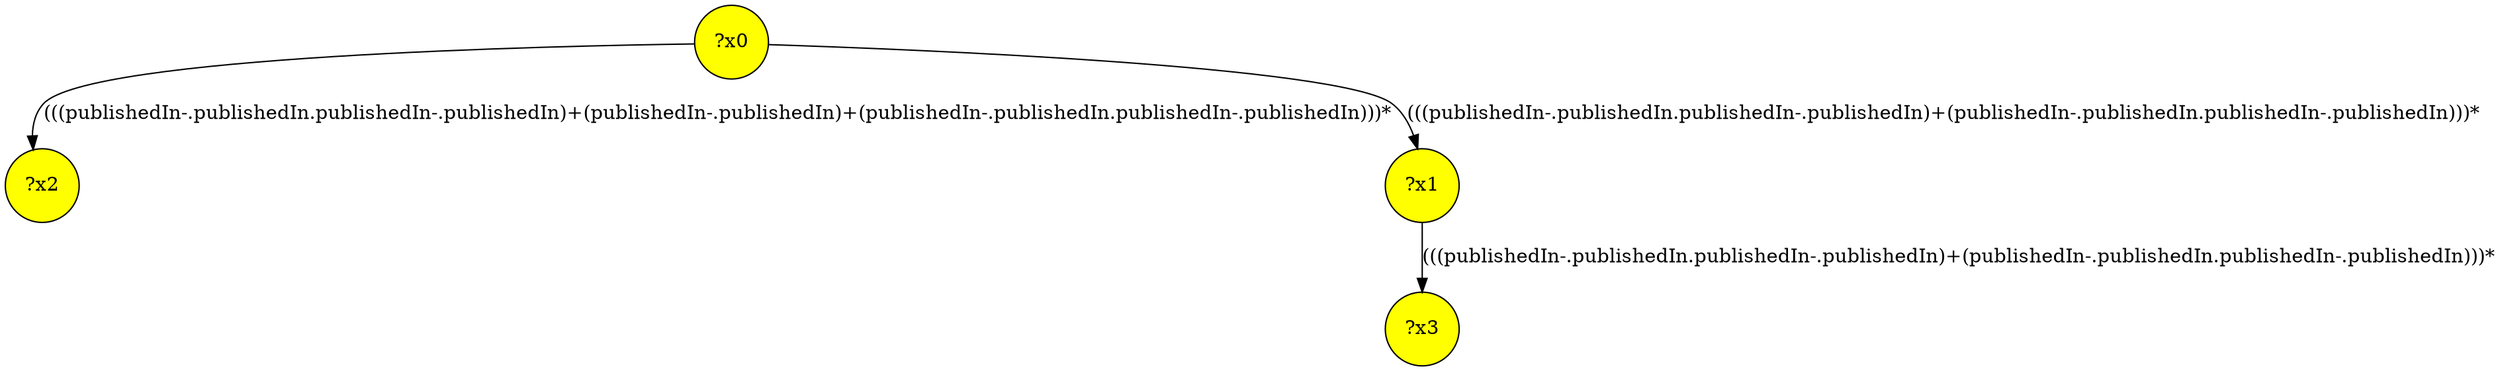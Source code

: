 digraph g {
	x0 [fillcolor="yellow", style="filled," shape=circle, label="?x0"];
	x2 [fillcolor="yellow", style="filled," shape=circle, label="?x2"];
	x1 [fillcolor="yellow", style="filled," shape=circle, label="?x1"];
	x3 [fillcolor="yellow", style="filled," shape=circle, label="?x3"];
	x0 -> x1 [label="(((publishedIn-.publishedIn.publishedIn-.publishedIn)+(publishedIn-.publishedIn.publishedIn-.publishedIn)))*"];
	x0 -> x2 [label="(((publishedIn-.publishedIn.publishedIn-.publishedIn)+(publishedIn-.publishedIn)+(publishedIn-.publishedIn.publishedIn-.publishedIn)))*"];
	x1 -> x3 [label="(((publishedIn-.publishedIn.publishedIn-.publishedIn)+(publishedIn-.publishedIn.publishedIn-.publishedIn)))*"];
}
